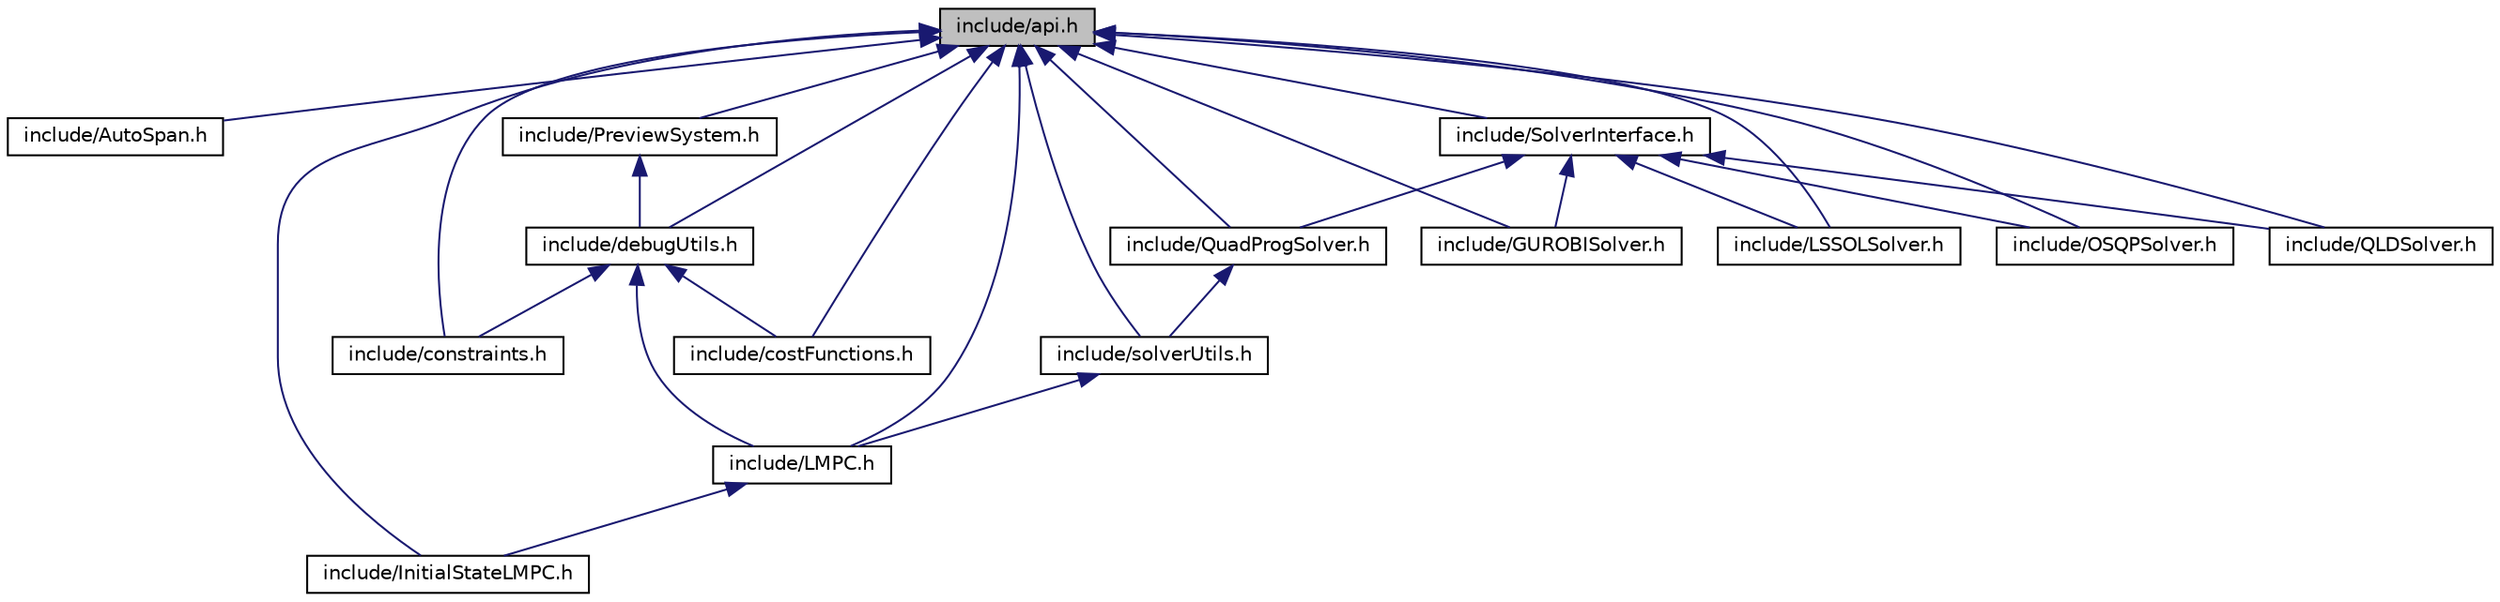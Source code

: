 digraph "include/api.h"
{
 // LATEX_PDF_SIZE
  edge [fontname="Helvetica",fontsize="10",labelfontname="Helvetica",labelfontsize="10"];
  node [fontname="Helvetica",fontsize="10",shape=record];
  Node1 [label="include/api.h",height=0.2,width=0.4,color="black", fillcolor="grey75", style="filled", fontcolor="black",tooltip=" "];
  Node1 -> Node2 [dir="back",color="midnightblue",fontsize="10",style="solid",fontname="Helvetica"];
  Node2 [label="include/AutoSpan.h",height=0.2,width=0.4,color="black", fillcolor="white", style="filled",URL="$AutoSpan_8h.html",tooltip=" "];
  Node1 -> Node3 [dir="back",color="midnightblue",fontsize="10",style="solid",fontname="Helvetica"];
  Node3 [label="include/constraints.h",height=0.2,width=0.4,color="black", fillcolor="white", style="filled",URL="$constraints_8h.html",tooltip=" "];
  Node1 -> Node4 [dir="back",color="midnightblue",fontsize="10",style="solid",fontname="Helvetica"];
  Node4 [label="include/debugUtils.h",height=0.2,width=0.4,color="black", fillcolor="white", style="filled",URL="$debugUtils_8h.html",tooltip=" "];
  Node4 -> Node3 [dir="back",color="midnightblue",fontsize="10",style="solid",fontname="Helvetica"];
  Node4 -> Node5 [dir="back",color="midnightblue",fontsize="10",style="solid",fontname="Helvetica"];
  Node5 [label="include/costFunctions.h",height=0.2,width=0.4,color="black", fillcolor="white", style="filled",URL="$costFunctions_8h.html",tooltip=" "];
  Node4 -> Node6 [dir="back",color="midnightblue",fontsize="10",style="solid",fontname="Helvetica"];
  Node6 [label="include/LMPC.h",height=0.2,width=0.4,color="black", fillcolor="white", style="filled",URL="$LMPC_8h.html",tooltip=" "];
  Node6 -> Node7 [dir="back",color="midnightblue",fontsize="10",style="solid",fontname="Helvetica"];
  Node7 [label="include/InitialStateLMPC.h",height=0.2,width=0.4,color="black", fillcolor="white", style="filled",URL="$InitialStateLMPC_8h.html",tooltip=" "];
  Node1 -> Node8 [dir="back",color="midnightblue",fontsize="10",style="solid",fontname="Helvetica"];
  Node8 [label="include/PreviewSystem.h",height=0.2,width=0.4,color="black", fillcolor="white", style="filled",URL="$PreviewSystem_8h.html",tooltip=" "];
  Node8 -> Node4 [dir="back",color="midnightblue",fontsize="10",style="solid",fontname="Helvetica"];
  Node1 -> Node5 [dir="back",color="midnightblue",fontsize="10",style="solid",fontname="Helvetica"];
  Node1 -> Node9 [dir="back",color="midnightblue",fontsize="10",style="solid",fontname="Helvetica"];
  Node9 [label="include/GUROBISolver.h",height=0.2,width=0.4,color="black", fillcolor="white", style="filled",URL="$GUROBISolver_8h.html",tooltip=" "];
  Node1 -> Node10 [dir="back",color="midnightblue",fontsize="10",style="solid",fontname="Helvetica"];
  Node10 [label="include/SolverInterface.h",height=0.2,width=0.4,color="black", fillcolor="white", style="filled",URL="$SolverInterface_8h.html",tooltip=" "];
  Node10 -> Node9 [dir="back",color="midnightblue",fontsize="10",style="solid",fontname="Helvetica"];
  Node10 -> Node11 [dir="back",color="midnightblue",fontsize="10",style="solid",fontname="Helvetica"];
  Node11 [label="include/QuadProgSolver.h",height=0.2,width=0.4,color="black", fillcolor="white", style="filled",URL="$QuadProgSolver_8h.html",tooltip=" "];
  Node11 -> Node12 [dir="back",color="midnightblue",fontsize="10",style="solid",fontname="Helvetica"];
  Node12 [label="include/solverUtils.h",height=0.2,width=0.4,color="black", fillcolor="white", style="filled",URL="$solverUtils_8h.html",tooltip=" "];
  Node12 -> Node6 [dir="back",color="midnightblue",fontsize="10",style="solid",fontname="Helvetica"];
  Node10 -> Node13 [dir="back",color="midnightblue",fontsize="10",style="solid",fontname="Helvetica"];
  Node13 [label="include/LSSOLSolver.h",height=0.2,width=0.4,color="black", fillcolor="white", style="filled",URL="$LSSOLSolver_8h.html",tooltip=" "];
  Node10 -> Node14 [dir="back",color="midnightblue",fontsize="10",style="solid",fontname="Helvetica"];
  Node14 [label="include/OSQPSolver.h",height=0.2,width=0.4,color="black", fillcolor="white", style="filled",URL="$OSQPSolver_8h.html",tooltip=" "];
  Node10 -> Node15 [dir="back",color="midnightblue",fontsize="10",style="solid",fontname="Helvetica"];
  Node15 [label="include/QLDSolver.h",height=0.2,width=0.4,color="black", fillcolor="white", style="filled",URL="$QLDSolver_8h.html",tooltip=" "];
  Node1 -> Node7 [dir="back",color="midnightblue",fontsize="10",style="solid",fontname="Helvetica"];
  Node1 -> Node6 [dir="back",color="midnightblue",fontsize="10",style="solid",fontname="Helvetica"];
  Node1 -> Node12 [dir="back",color="midnightblue",fontsize="10",style="solid",fontname="Helvetica"];
  Node1 -> Node11 [dir="back",color="midnightblue",fontsize="10",style="solid",fontname="Helvetica"];
  Node1 -> Node13 [dir="back",color="midnightblue",fontsize="10",style="solid",fontname="Helvetica"];
  Node1 -> Node14 [dir="back",color="midnightblue",fontsize="10",style="solid",fontname="Helvetica"];
  Node1 -> Node15 [dir="back",color="midnightblue",fontsize="10",style="solid",fontname="Helvetica"];
}
